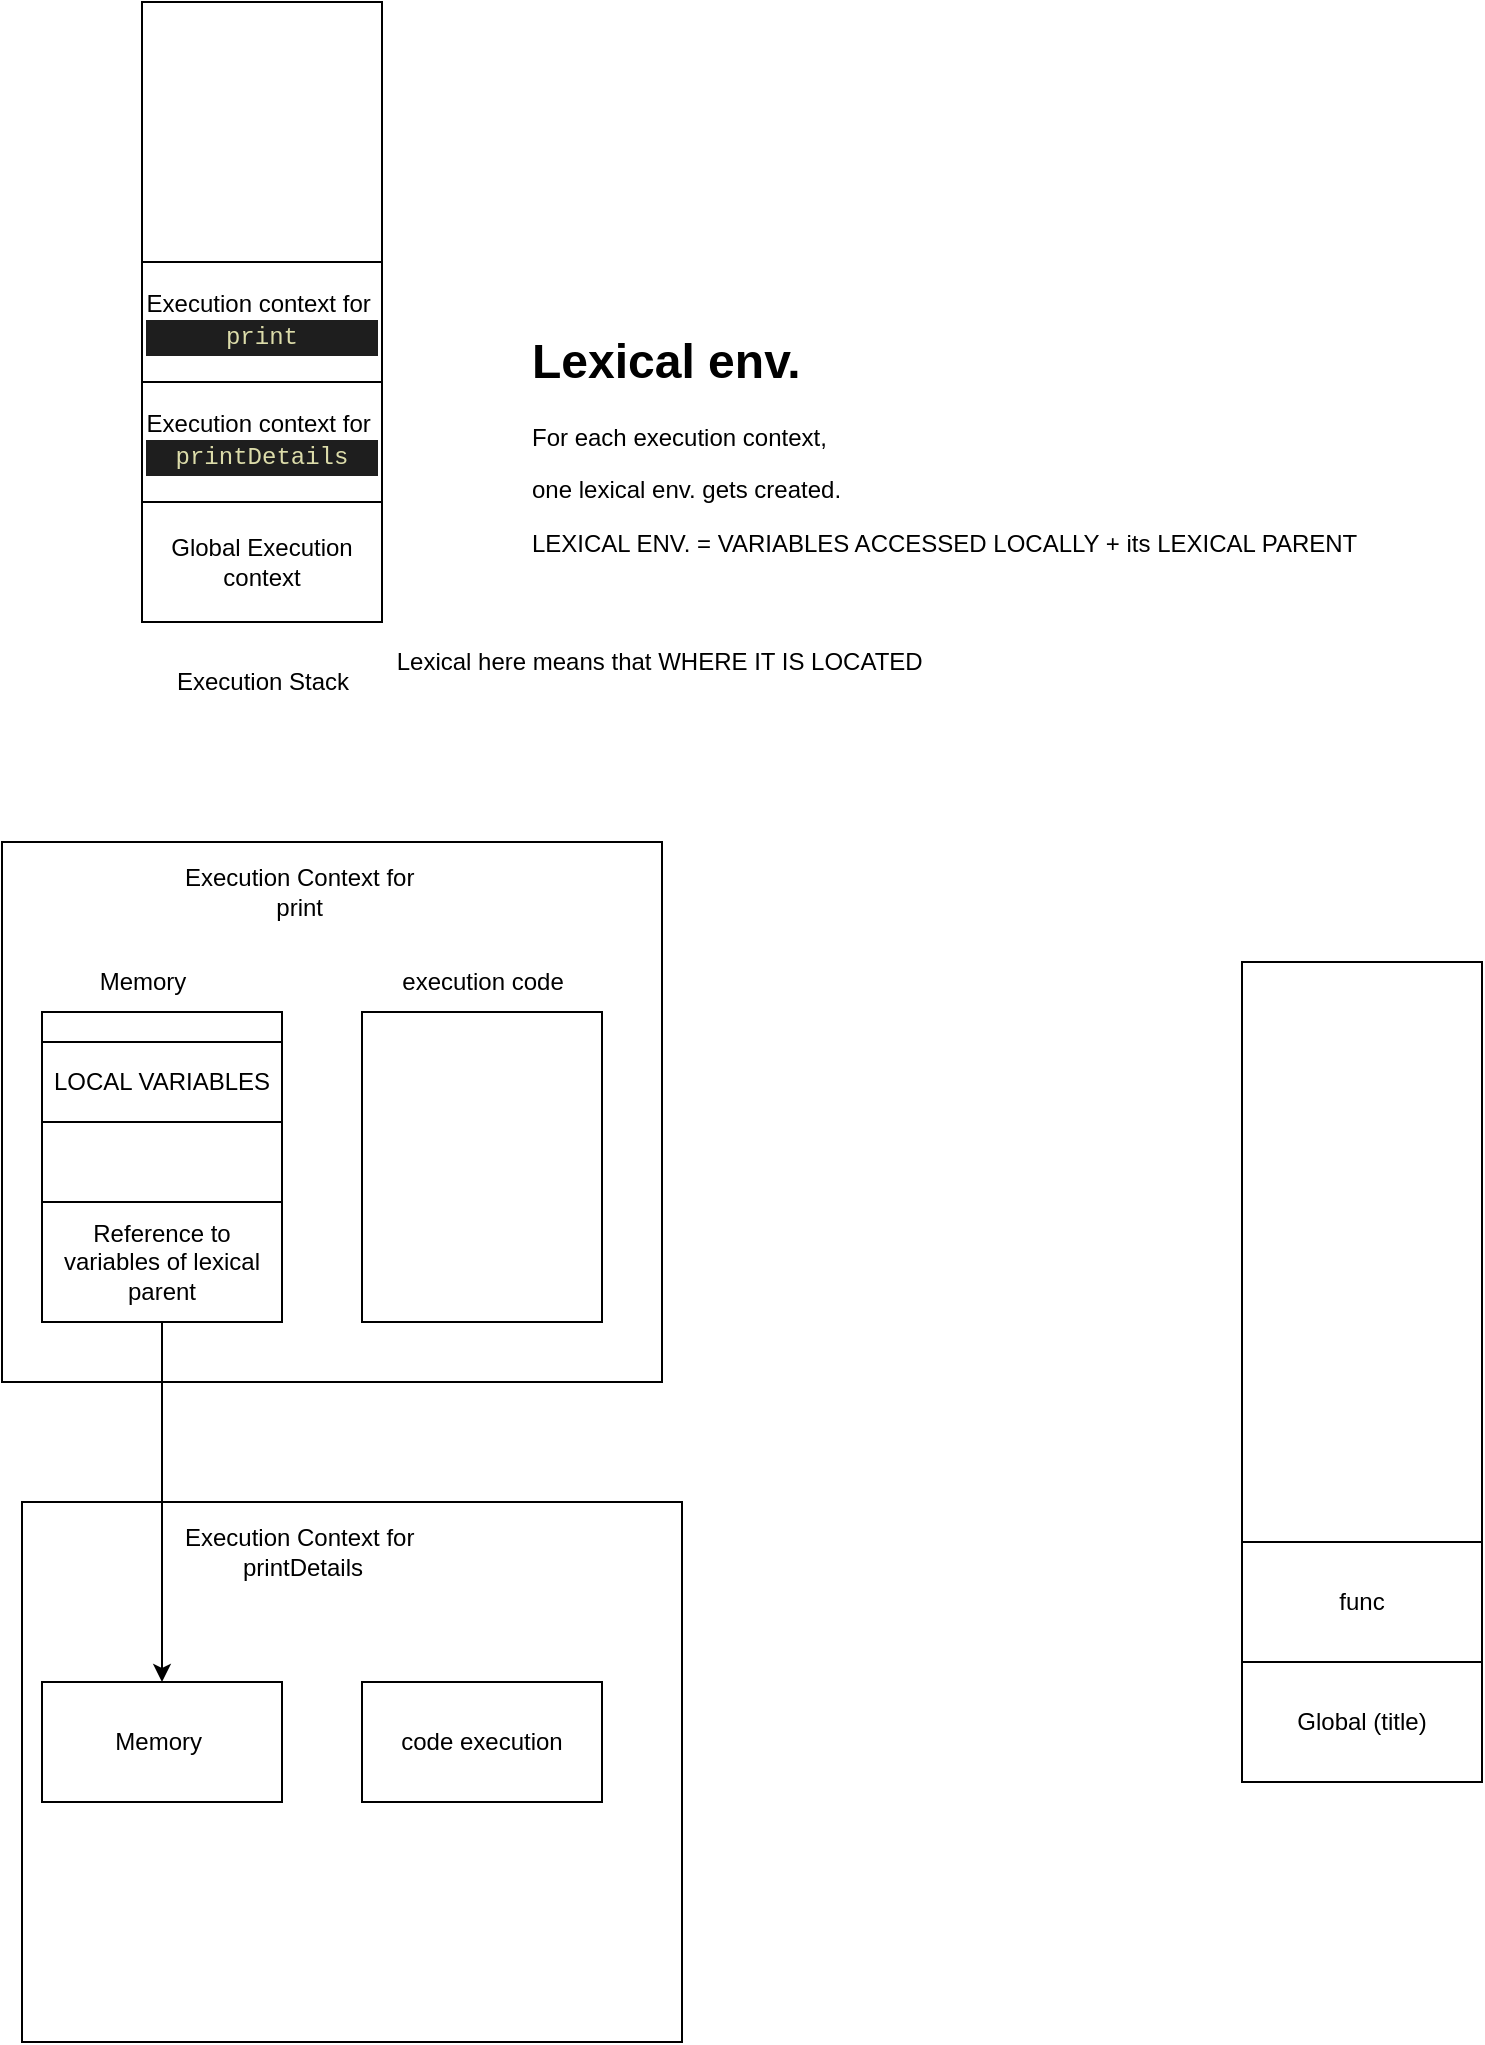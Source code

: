 <mxfile>
    <diagram id="KNW3VBv4Ct6ksiqZtFe6" name="Page-1">
        <mxGraphModel dx="744" dy="579" grid="1" gridSize="10" guides="1" tooltips="1" connect="1" arrows="1" fold="1" page="1" pageScale="1" pageWidth="827" pageHeight="1169" math="0" shadow="0">
            <root>
                <mxCell id="0"/>
                <mxCell id="1" parent="0"/>
                <mxCell id="2" value="" style="whiteSpace=wrap;html=1;" vertex="1" parent="1">
                    <mxGeometry x="80" y="80" width="120" height="310" as="geometry"/>
                </mxCell>
                <mxCell id="3" value="Global Execution context&lt;br&gt;" style="whiteSpace=wrap;html=1;" vertex="1" parent="1">
                    <mxGeometry x="80" y="330" width="120" height="60" as="geometry"/>
                </mxCell>
                <mxCell id="4" value="Execution context for&amp;nbsp;&lt;br&gt;&lt;div style=&quot;color: rgb(212 , 212 , 212) ; background-color: rgb(30 , 30 , 30) ; font-family: &amp;#34;menlo&amp;#34; , &amp;#34;monaco&amp;#34; , &amp;#34;courier new&amp;#34; , monospace ; line-height: 18px&quot;&gt;&lt;span style=&quot;color: #dcdcaa&quot;&gt;printDetails&lt;/span&gt;&lt;/div&gt;" style="whiteSpace=wrap;html=1;" vertex="1" parent="1">
                    <mxGeometry x="80" y="270" width="120" height="60" as="geometry"/>
                </mxCell>
                <mxCell id="5" value="Execution context for&amp;nbsp;&lt;br&gt;&lt;div style=&quot;color: rgb(212 , 212 , 212) ; background-color: rgb(30 , 30 , 30) ; font-family: &amp;#34;menlo&amp;#34; , &amp;#34;monaco&amp;#34; , &amp;#34;courier new&amp;#34; , monospace ; line-height: 18px&quot;&gt;&lt;div style=&quot;font-family: &amp;#34;menlo&amp;#34; , &amp;#34;monaco&amp;#34; , &amp;#34;courier new&amp;#34; , monospace ; line-height: 18px&quot;&gt;&lt;span style=&quot;color: #dcdcaa&quot;&gt;print&lt;/span&gt;&lt;/div&gt;&lt;/div&gt;" style="whiteSpace=wrap;html=1;" vertex="1" parent="1">
                    <mxGeometry x="80" y="210" width="120" height="60" as="geometry"/>
                </mxCell>
                <mxCell id="6" value="Execution Stack" style="text;html=1;align=center;verticalAlign=middle;resizable=0;points=[];autosize=1;strokeColor=none;fillColor=none;" vertex="1" parent="1">
                    <mxGeometry x="90" y="410" width="100" height="20" as="geometry"/>
                </mxCell>
                <mxCell id="7" value="&lt;h1&gt;Lexical env.&lt;/h1&gt;&lt;p&gt;For each execution context,&amp;nbsp;&lt;/p&gt;&lt;p&gt;one lexical env. gets created.&lt;/p&gt;&lt;p&gt;LEXICAL ENV. = VARIABLES ACCESSED LOCALLY + its LEXICAL PARENT&lt;/p&gt;" style="text;html=1;strokeColor=none;fillColor=none;spacing=5;spacingTop=-20;whiteSpace=wrap;overflow=hidden;rounded=0;" vertex="1" parent="1">
                    <mxGeometry x="270" y="240" width="440" height="120" as="geometry"/>
                </mxCell>
                <mxCell id="8" value="Lexical here means that WHERE IT IS LOCATED&amp;nbsp;" style="text;html=1;align=center;verticalAlign=middle;resizable=0;points=[];autosize=1;strokeColor=none;fillColor=none;" vertex="1" parent="1">
                    <mxGeometry x="200" y="400" width="280" height="20" as="geometry"/>
                </mxCell>
                <mxCell id="9" value="" style="whiteSpace=wrap;html=1;" vertex="1" parent="1">
                    <mxGeometry x="10" y="500" width="330" height="270" as="geometry"/>
                </mxCell>
                <mxCell id="10" value="Execution Context for&amp;nbsp;&lt;br&gt;print&amp;nbsp;" style="text;html=1;align=center;verticalAlign=middle;resizable=0;points=[];autosize=1;strokeColor=none;fillColor=none;" vertex="1" parent="1">
                    <mxGeometry x="95" y="510" width="130" height="30" as="geometry"/>
                </mxCell>
                <mxCell id="11" value="" style="whiteSpace=wrap;html=1;" vertex="1" parent="1">
                    <mxGeometry x="30" y="585" width="120" height="155" as="geometry"/>
                </mxCell>
                <mxCell id="12" value="" style="whiteSpace=wrap;html=1;" vertex="1" parent="1">
                    <mxGeometry x="190" y="585" width="120" height="155" as="geometry"/>
                </mxCell>
                <mxCell id="13" value="Memory" style="text;html=1;align=center;verticalAlign=middle;resizable=0;points=[];autosize=1;strokeColor=none;fillColor=none;" vertex="1" parent="1">
                    <mxGeometry x="50" y="560" width="60" height="20" as="geometry"/>
                </mxCell>
                <mxCell id="14" value="execution code" style="text;html=1;align=center;verticalAlign=middle;resizable=0;points=[];autosize=1;strokeColor=none;fillColor=none;" vertex="1" parent="1">
                    <mxGeometry x="200" y="560" width="100" height="20" as="geometry"/>
                </mxCell>
                <mxCell id="15" value="LOCAL VARIABLES" style="whiteSpace=wrap;html=1;" vertex="1" parent="1">
                    <mxGeometry x="30" y="600" width="120" height="40" as="geometry"/>
                </mxCell>
                <mxCell id="16" value="Reference to variables of lexical parent" style="whiteSpace=wrap;html=1;" vertex="1" parent="1">
                    <mxGeometry x="30" y="680" width="120" height="60" as="geometry"/>
                </mxCell>
                <mxCell id="17" value="" style="whiteSpace=wrap;html=1;" vertex="1" parent="1">
                    <mxGeometry x="20" y="830" width="330" height="270" as="geometry"/>
                </mxCell>
                <mxCell id="18" value="Execution Context for&amp;nbsp;&lt;br&gt;printDetails" style="text;html=1;align=center;verticalAlign=middle;resizable=0;points=[];autosize=1;strokeColor=none;fillColor=none;" vertex="1" parent="1">
                    <mxGeometry x="95" y="840" width="130" height="30" as="geometry"/>
                </mxCell>
                <mxCell id="19" value="Memory&amp;nbsp;" style="whiteSpace=wrap;html=1;" vertex="1" parent="1">
                    <mxGeometry x="30" y="920" width="120" height="60" as="geometry"/>
                </mxCell>
                <mxCell id="22" style="edgeStyle=none;html=1;" edge="1" parent="1" source="16" target="19">
                    <mxGeometry relative="1" as="geometry"/>
                </mxCell>
                <mxCell id="20" value="code execution" style="whiteSpace=wrap;html=1;" vertex="1" parent="1">
                    <mxGeometry x="190" y="920" width="120" height="60" as="geometry"/>
                </mxCell>
                <mxCell id="23" value="" style="whiteSpace=wrap;html=1;" vertex="1" parent="1">
                    <mxGeometry x="630" y="560" width="120" height="410" as="geometry"/>
                </mxCell>
                <mxCell id="24" value="Global (title)" style="whiteSpace=wrap;html=1;" vertex="1" parent="1">
                    <mxGeometry x="630" y="910" width="120" height="60" as="geometry"/>
                </mxCell>
                <mxCell id="26" value="func" style="whiteSpace=wrap;html=1;" vertex="1" parent="1">
                    <mxGeometry x="630" y="850" width="120" height="60" as="geometry"/>
                </mxCell>
            </root>
        </mxGraphModel>
    </diagram>
</mxfile>